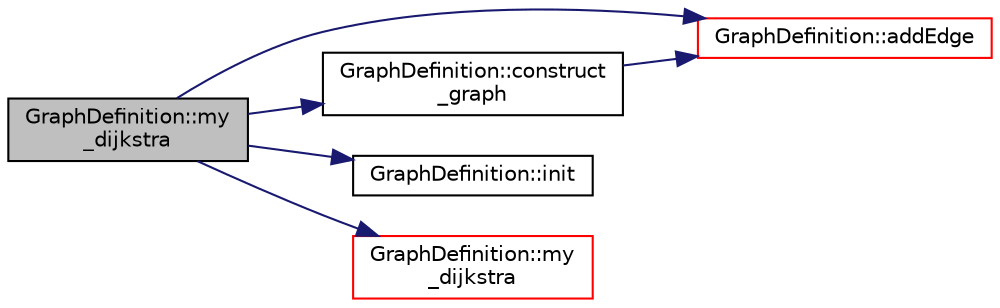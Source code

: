 digraph "GraphDefinition::my_dijkstra"
{
  edge [fontname="Helvetica",fontsize="10",labelfontname="Helvetica",labelfontsize="10"];
  node [fontname="Helvetica",fontsize="10",shape=record];
  rankdir="LR";
  Node1 [label="GraphDefinition::my\l_dijkstra",height=0.2,width=0.4,color="black", fillcolor="grey75", style="filled", fontcolor="black"];
  Node1 -> Node2 [color="midnightblue",fontsize="10",style="solid",fontname="Helvetica"];
  Node2 [label="GraphDefinition::addEdge",height=0.2,width=0.4,color="red", fillcolor="white", style="filled",URL="$classGraphDefinition.html#a2c40687b3b05b7420adc718ede9af365"];
  Node1 -> Node3 [color="midnightblue",fontsize="10",style="solid",fontname="Helvetica"];
  Node3 [label="GraphDefinition::construct\l_graph",height=0.2,width=0.4,color="black", fillcolor="white", style="filled",URL="$classGraphDefinition.html#a1aa3daf43141bf0ad05ed930b3442e50"];
  Node3 -> Node2 [color="midnightblue",fontsize="10",style="solid",fontname="Helvetica"];
  Node1 -> Node4 [color="midnightblue",fontsize="10",style="solid",fontname="Helvetica"];
  Node4 [label="GraphDefinition::init",height=0.2,width=0.4,color="black", fillcolor="white", style="filled",URL="$classGraphDefinition.html#a7318fb4906c06f0cb4417ea1c09f665a"];
  Node1 -> Node5 [color="midnightblue",fontsize="10",style="solid",fontname="Helvetica"];
  Node5 [label="GraphDefinition::my\l_dijkstra",height=0.2,width=0.4,color="red", fillcolor="white", style="filled",URL="$classGraphDefinition.html#add1e17a19370022849bc5fa0a0a993c7"];
}
